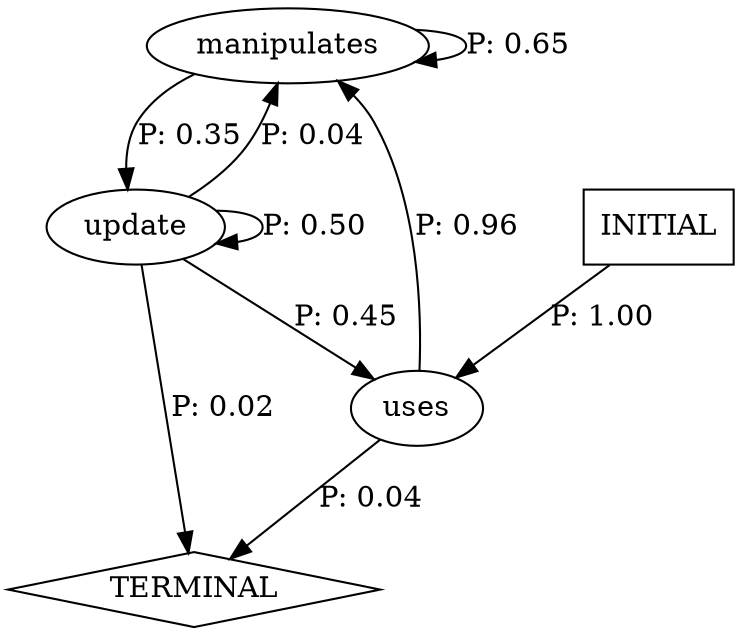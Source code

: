 digraph G {
  0 [label="manipulates"];
  1 [label="update"];
  2 [label="uses"];
  3 [label="TERMINAL",shape=diamond];
  4 [label="INITIAL",shape=box];
0->0 [label="P: 0.65"];
0->1 [label="P: 0.35"];
1->0 [label="P: 0.04"];
1->1 [label="P: 0.50"];
1->2 [label="P: 0.45"];
1->3 [label="P: 0.02"];
2->0 [label="P: 0.96"];
2->3 [label="P: 0.04"];
4->2 [label="P: 1.00"];
}
